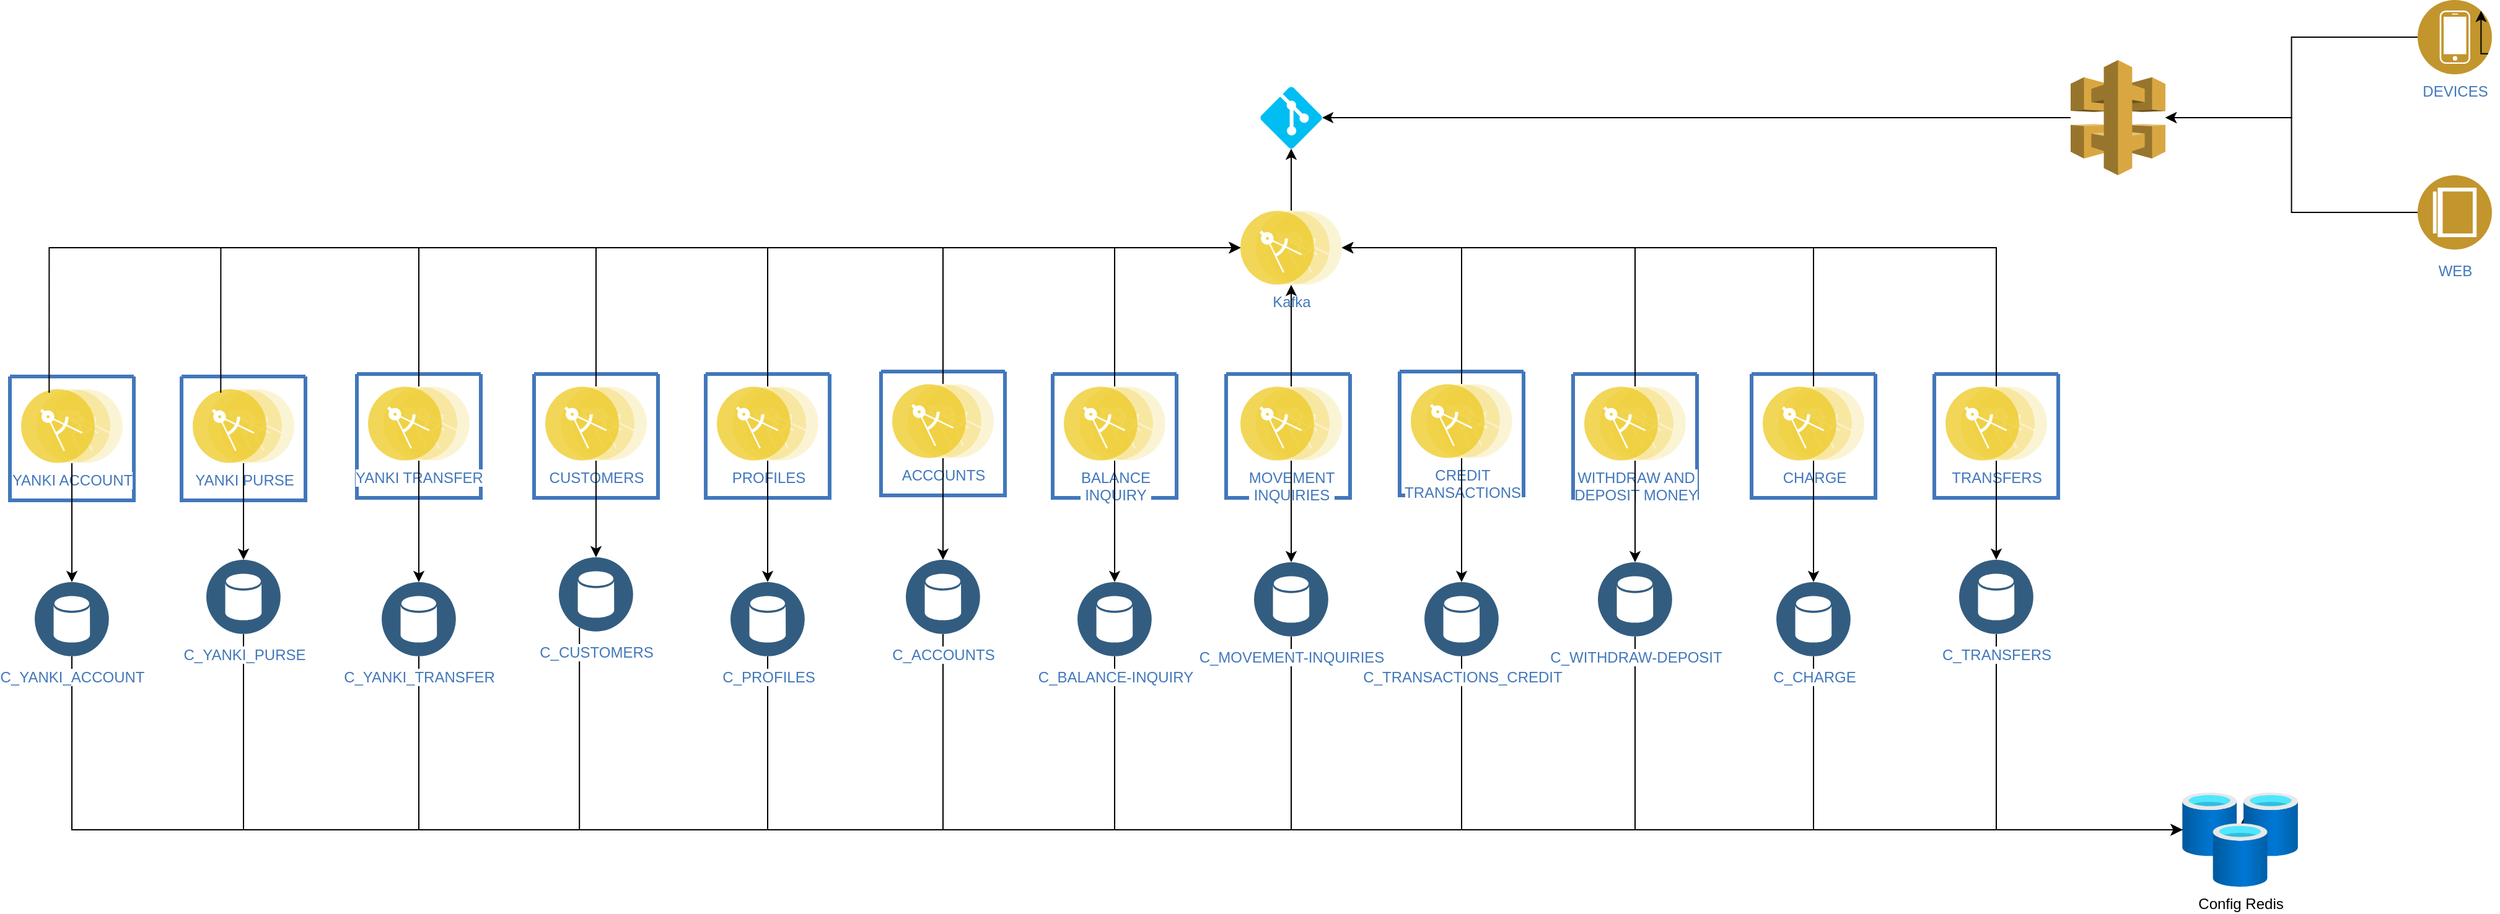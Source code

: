 <mxfile version="16.6.4" type="github"><diagram id="Ibir1PBFGr4VTLwPfgsz" name="Page-1"><mxGraphModel dx="2997" dy="1150" grid="1" gridSize="10" guides="1" tooltips="1" connect="1" arrows="1" fold="1" page="1" pageScale="1" pageWidth="827" pageHeight="1169" math="0" shadow="0"><root><mxCell id="0"/><mxCell id="1" parent="0"/><mxCell id="YFodK5tRQj8HDyV5Xvsf-118" value="" style="swimlane;shadow=0;strokeColor=#4277BB;fillColor=#ffffff;fontColor=#4277BB;align=right;startSize=0;collapsible=0;strokeWidth=3;" parent="1" vertex="1"><mxGeometry x="-180" y="362" width="100" height="100" as="geometry"/></mxCell><mxCell id="YFodK5tRQj8HDyV5Xvsf-119" value="CUSTOMERS" style="aspect=fixed;perimeter=ellipsePerimeter;html=1;align=center;shadow=0;dashed=0;image;image=img/lib/ibm/applications/microservice.svg;labelBackgroundColor=#ffffff;strokeColor=#666666;strokeWidth=3;fillColor=#C2952D;gradientColor=none;fontSize=12;fontColor=#4277BB;" parent="YFodK5tRQj8HDyV5Xvsf-118" vertex="1"><mxGeometry x="9" y="10" width="82" height="60" as="geometry"/></mxCell><mxCell id="YFodK5tRQj8HDyV5Xvsf-120" value="" style="swimlane;shadow=0;strokeColor=#4277BB;fillColor=#ffffff;fontColor=#4277BB;align=right;startSize=0;collapsible=0;strokeWidth=3;" parent="1" vertex="1"><mxGeometry x="-41.5" y="362" width="100" height="100" as="geometry"/></mxCell><mxCell id="YFodK5tRQj8HDyV5Xvsf-121" value="PROFILES" style="aspect=fixed;perimeter=ellipsePerimeter;html=1;align=center;shadow=0;dashed=0;image;image=img/lib/ibm/applications/microservice.svg;labelBackgroundColor=#ffffff;strokeColor=#666666;strokeWidth=3;fillColor=#C2952D;gradientColor=none;fontSize=12;fontColor=#4277BB;" parent="YFodK5tRQj8HDyV5Xvsf-120" vertex="1"><mxGeometry x="9" y="10" width="82" height="60" as="geometry"/></mxCell><mxCell id="YFodK5tRQj8HDyV5Xvsf-122" value="" style="swimlane;shadow=0;strokeColor=#4277BB;fillColor=#ffffff;fontColor=#4277BB;align=right;startSize=0;collapsible=0;strokeWidth=3;" parent="1" vertex="1"><mxGeometry x="802.5" y="362" width="100" height="100" as="geometry"/></mxCell><mxCell id="YFodK5tRQj8HDyV5Xvsf-123" value="CHARGE" style="aspect=fixed;perimeter=ellipsePerimeter;html=1;align=center;shadow=0;dashed=0;image;image=img/lib/ibm/applications/microservice.svg;labelBackgroundColor=#ffffff;strokeColor=#666666;strokeWidth=3;fillColor=#C2952D;gradientColor=none;fontSize=12;fontColor=#4277BB;" parent="YFodK5tRQj8HDyV5Xvsf-122" vertex="1"><mxGeometry x="9" y="10" width="82" height="60" as="geometry"/></mxCell><mxCell id="YFodK5tRQj8HDyV5Xvsf-152" style="edgeStyle=orthogonalEdgeStyle;rounded=0;orthogonalLoop=1;jettySize=auto;html=1;entryX=0.5;entryY=1;entryDx=0;entryDy=0;entryPerimeter=0;exitX=0.5;exitY=0;exitDx=0;exitDy=0;" parent="1" source="YFodK5tRQj8HDyV5Xvsf-124" target="YFodK5tRQj8HDyV5Xvsf-151" edge="1"><mxGeometry relative="1" as="geometry"/></mxCell><mxCell id="YFodK5tRQj8HDyV5Xvsf-124" value="Kafka&lt;br&gt;" style="aspect=fixed;perimeter=ellipsePerimeter;html=1;align=center;shadow=0;dashed=0;image;image=img/lib/ibm/applications/microservice.svg;labelBackgroundColor=#ffffff;strokeColor=#666666;strokeWidth=3;fillColor=#C2952D;gradientColor=none;fontSize=12;fontColor=#4277BB;" parent="1" vertex="1"><mxGeometry x="390" y="230" width="82" height="60" as="geometry"/></mxCell><mxCell id="YFodK5tRQj8HDyV5Xvsf-126" value="" style="swimlane;shadow=0;strokeColor=#4277BB;fillColor=#ffffff;fontColor=#4277BB;align=right;startSize=0;collapsible=0;strokeWidth=3;" parent="1" vertex="1"><mxGeometry x="238.5" y="362" width="100" height="100" as="geometry"/></mxCell><mxCell id="YFodK5tRQj8HDyV5Xvsf-127" value="BALANCE&lt;br&gt;INQUIRY" style="aspect=fixed;perimeter=ellipsePerimeter;html=1;align=center;shadow=0;dashed=0;image;image=img/lib/ibm/applications/microservice.svg;labelBackgroundColor=#ffffff;strokeColor=#666666;strokeWidth=3;fillColor=#C2952D;gradientColor=none;fontSize=12;fontColor=#4277BB;" parent="YFodK5tRQj8HDyV5Xvsf-126" vertex="1"><mxGeometry x="9" y="10" width="82" height="60" as="geometry"/></mxCell><mxCell id="YFodK5tRQj8HDyV5Xvsf-128" value="" style="swimlane;shadow=0;strokeColor=#4277BB;fillColor=#ffffff;fontColor=#4277BB;align=right;startSize=0;collapsible=0;strokeWidth=3;" parent="1" vertex="1"><mxGeometry x="658.5" y="362" width="100" height="100" as="geometry"/></mxCell><mxCell id="YFodK5tRQj8HDyV5Xvsf-129" value="WITHDRAW AND&lt;br&gt;DEPOSIT MONEY" style="aspect=fixed;perimeter=ellipsePerimeter;html=1;align=center;shadow=0;dashed=0;image;image=img/lib/ibm/applications/microservice.svg;labelBackgroundColor=#ffffff;strokeColor=#666666;strokeWidth=3;fillColor=#C2952D;gradientColor=none;fontSize=12;fontColor=#4277BB;" parent="YFodK5tRQj8HDyV5Xvsf-128" vertex="1"><mxGeometry x="9" y="10" width="82" height="60" as="geometry"/></mxCell><mxCell id="YFodK5tRQj8HDyV5Xvsf-132" style="edgeStyle=orthogonalEdgeStyle;rounded=0;orthogonalLoop=1;jettySize=auto;html=1;exitX=0.5;exitY=0;exitDx=0;exitDy=0;entryX=1;entryY=0.5;entryDx=0;entryDy=0;" parent="1" source="YFodK5tRQj8HDyV5Xvsf-129" target="YFodK5tRQj8HDyV5Xvsf-124" edge="1"><mxGeometry relative="1" as="geometry"/></mxCell><mxCell id="YFodK5tRQj8HDyV5Xvsf-133" style="edgeStyle=orthogonalEdgeStyle;rounded=0;orthogonalLoop=1;jettySize=auto;html=1;exitX=0.5;exitY=0;exitDx=0;exitDy=0;entryX=1;entryY=0.5;entryDx=0;entryDy=0;" parent="1" source="YFodK5tRQj8HDyV5Xvsf-123" target="YFodK5tRQj8HDyV5Xvsf-124" edge="1"><mxGeometry relative="1" as="geometry"/></mxCell><mxCell id="YFodK5tRQj8HDyV5Xvsf-134" value="" style="swimlane;shadow=0;strokeColor=#4277BB;fillColor=#ffffff;fontColor=#4277BB;align=right;startSize=0;collapsible=0;strokeWidth=3;" parent="1" vertex="1"><mxGeometry x="378.5" y="362" width="100" height="100" as="geometry"/></mxCell><mxCell id="YFodK5tRQj8HDyV5Xvsf-135" value="MOVEMENT&lt;br&gt;INQUIRIES" style="aspect=fixed;perimeter=ellipsePerimeter;html=1;align=center;shadow=0;dashed=0;image;image=img/lib/ibm/applications/microservice.svg;labelBackgroundColor=#ffffff;strokeColor=#666666;strokeWidth=3;fillColor=#C2952D;gradientColor=none;fontSize=12;fontColor=#4277BB;" parent="YFodK5tRQj8HDyV5Xvsf-134" vertex="1"><mxGeometry x="11.5" y="10" width="82" height="60" as="geometry"/></mxCell><mxCell id="YFodK5tRQj8HDyV5Xvsf-136" value="" style="swimlane;shadow=0;strokeColor=#4277BB;fillColor=#ffffff;fontColor=#4277BB;align=right;startSize=0;collapsible=0;strokeWidth=3;" parent="1" vertex="1"><mxGeometry x="518.5" y="360" width="100" height="100" as="geometry"/></mxCell><mxCell id="YFodK5tRQj8HDyV5Xvsf-137" value="CREDIT&lt;br&gt;TRANSACTIONS" style="aspect=fixed;perimeter=ellipsePerimeter;html=1;align=center;shadow=0;dashed=0;image;image=img/lib/ibm/applications/microservice.svg;labelBackgroundColor=#ffffff;strokeColor=#666666;strokeWidth=3;fillColor=#C2952D;gradientColor=none;fontSize=12;fontColor=#4277BB;" parent="YFodK5tRQj8HDyV5Xvsf-136" vertex="1"><mxGeometry x="9" y="10" width="82" height="60" as="geometry"/></mxCell><mxCell id="YFodK5tRQj8HDyV5Xvsf-139" style="edgeStyle=orthogonalEdgeStyle;rounded=0;orthogonalLoop=1;jettySize=auto;html=1;exitX=0.5;exitY=0;exitDx=0;exitDy=0;entryX=1;entryY=0.5;entryDx=0;entryDy=0;" parent="1" source="YFodK5tRQj8HDyV5Xvsf-137" target="YFodK5tRQj8HDyV5Xvsf-124" edge="1"><mxGeometry relative="1" as="geometry"/></mxCell><mxCell id="YFodK5tRQj8HDyV5Xvsf-140" value="" style="swimlane;shadow=0;strokeColor=#4277BB;fillColor=#ffffff;fontColor=#4277BB;align=right;startSize=0;collapsible=0;strokeWidth=3;" parent="1" vertex="1"><mxGeometry x="100" y="360" width="100" height="100" as="geometry"/></mxCell><mxCell id="YFodK5tRQj8HDyV5Xvsf-141" value="ACCOUNTS" style="aspect=fixed;perimeter=ellipsePerimeter;html=1;align=center;shadow=0;dashed=0;image;image=img/lib/ibm/applications/microservice.svg;labelBackgroundColor=#ffffff;strokeColor=#666666;strokeWidth=3;fillColor=#C2952D;gradientColor=none;fontSize=12;fontColor=#4277BB;" parent="YFodK5tRQj8HDyV5Xvsf-140" vertex="1"><mxGeometry x="9" y="10" width="82" height="60" as="geometry"/></mxCell><mxCell id="YFodK5tRQj8HDyV5Xvsf-145" style="edgeStyle=orthogonalEdgeStyle;rounded=0;orthogonalLoop=1;jettySize=auto;html=1;" parent="1" source="YFodK5tRQj8HDyV5Xvsf-135" target="YFodK5tRQj8HDyV5Xvsf-124" edge="1"><mxGeometry relative="1" as="geometry"/></mxCell><mxCell id="YFodK5tRQj8HDyV5Xvsf-146" style="edgeStyle=orthogonalEdgeStyle;rounded=0;orthogonalLoop=1;jettySize=auto;html=1;exitX=0.5;exitY=0;exitDx=0;exitDy=0;entryX=0;entryY=0.5;entryDx=0;entryDy=0;" parent="1" source="YFodK5tRQj8HDyV5Xvsf-127" target="YFodK5tRQj8HDyV5Xvsf-124" edge="1"><mxGeometry relative="1" as="geometry"><mxPoint x="360" y="290" as="targetPoint"/></mxGeometry></mxCell><mxCell id="YFodK5tRQj8HDyV5Xvsf-147" style="edgeStyle=orthogonalEdgeStyle;rounded=0;orthogonalLoop=1;jettySize=auto;html=1;exitX=0.5;exitY=0;exitDx=0;exitDy=0;entryX=0;entryY=0.5;entryDx=0;entryDy=0;" parent="1" source="YFodK5tRQj8HDyV5Xvsf-141" target="YFodK5tRQj8HDyV5Xvsf-124" edge="1"><mxGeometry relative="1" as="geometry"/></mxCell><mxCell id="YFodK5tRQj8HDyV5Xvsf-149" style="edgeStyle=orthogonalEdgeStyle;rounded=0;orthogonalLoop=1;jettySize=auto;html=1;entryX=0;entryY=0.5;entryDx=0;entryDy=0;exitX=0.5;exitY=0;exitDx=0;exitDy=0;" parent="1" source="YFodK5tRQj8HDyV5Xvsf-119" target="YFodK5tRQj8HDyV5Xvsf-124" edge="1"><mxGeometry relative="1" as="geometry"/></mxCell><mxCell id="YFodK5tRQj8HDyV5Xvsf-150" style="edgeStyle=orthogonalEdgeStyle;rounded=0;orthogonalLoop=1;jettySize=auto;html=1;exitX=0.5;exitY=0;exitDx=0;exitDy=0;entryX=0;entryY=0.5;entryDx=0;entryDy=0;" parent="1" source="YFodK5tRQj8HDyV5Xvsf-121" target="YFodK5tRQj8HDyV5Xvsf-124" edge="1"><mxGeometry relative="1" as="geometry"/></mxCell><mxCell id="YFodK5tRQj8HDyV5Xvsf-151" value="" style="verticalLabelPosition=bottom;html=1;verticalAlign=top;align=center;strokeColor=none;fillColor=#00BEF2;shape=mxgraph.azure.git_repository;" parent="1" vertex="1"><mxGeometry x="406" y="130" width="50" height="50" as="geometry"/></mxCell><mxCell id="daTarQNfzKofjgiAqkHr-32" style="edgeStyle=orthogonalEdgeStyle;rounded=0;orthogonalLoop=1;jettySize=auto;html=1;exitX=0.25;exitY=1;exitDx=0;exitDy=0;" edge="1" parent="1" source="YFodK5tRQj8HDyV5Xvsf-153" target="daTarQNfzKofjgiAqkHr-27"><mxGeometry relative="1" as="geometry"><Array as="points"><mxPoint x="-143" y="730"/></Array></mxGeometry></mxCell><mxCell id="YFodK5tRQj8HDyV5Xvsf-153" value="C_CUSTOMERS" style="aspect=fixed;perimeter=ellipsePerimeter;html=1;align=center;shadow=0;dashed=0;fontColor=#4277BB;labelBackgroundColor=#ffffff;fontSize=12;spacingTop=3;image;image=img/lib/ibm/data/data_services.svg;" parent="1" vertex="1"><mxGeometry x="-160" y="510" width="60" height="60" as="geometry"/></mxCell><mxCell id="daTarQNfzKofjgiAqkHr-33" style="edgeStyle=orthogonalEdgeStyle;rounded=0;orthogonalLoop=1;jettySize=auto;html=1;exitX=0.5;exitY=1;exitDx=0;exitDy=0;" edge="1" parent="1" source="YFodK5tRQj8HDyV5Xvsf-154" target="daTarQNfzKofjgiAqkHr-27"><mxGeometry relative="1" as="geometry"><Array as="points"><mxPoint x="9" y="730"/></Array></mxGeometry></mxCell><mxCell id="YFodK5tRQj8HDyV5Xvsf-154" value="C_PROFILES" style="aspect=fixed;perimeter=ellipsePerimeter;html=1;align=center;shadow=0;dashed=0;fontColor=#4277BB;labelBackgroundColor=#ffffff;fontSize=12;spacingTop=3;image;image=img/lib/ibm/data/data_services.svg;" parent="1" vertex="1"><mxGeometry x="-21.5" y="530" width="60" height="60" as="geometry"/></mxCell><mxCell id="daTarQNfzKofjgiAqkHr-39" style="edgeStyle=orthogonalEdgeStyle;rounded=0;orthogonalLoop=1;jettySize=auto;html=1;exitX=0.5;exitY=1;exitDx=0;exitDy=0;" edge="1" parent="1" source="YFodK5tRQj8HDyV5Xvsf-155" target="daTarQNfzKofjgiAqkHr-27"><mxGeometry relative="1" as="geometry"><Array as="points"><mxPoint x="853" y="730"/></Array></mxGeometry></mxCell><mxCell id="YFodK5tRQj8HDyV5Xvsf-155" value="C_CHARGE" style="aspect=fixed;perimeter=ellipsePerimeter;html=1;align=center;shadow=0;dashed=0;fontColor=#4277BB;labelBackgroundColor=#ffffff;fontSize=12;spacingTop=3;image;image=img/lib/ibm/data/data_services.svg;" parent="1" vertex="1"><mxGeometry x="822.5" y="530" width="60" height="60" as="geometry"/></mxCell><mxCell id="daTarQNfzKofjgiAqkHr-35" style="edgeStyle=orthogonalEdgeStyle;rounded=0;orthogonalLoop=1;jettySize=auto;html=1;" edge="1" parent="1" source="YFodK5tRQj8HDyV5Xvsf-156" target="daTarQNfzKofjgiAqkHr-27"><mxGeometry relative="1" as="geometry"><Array as="points"><mxPoint x="289" y="730"/></Array></mxGeometry></mxCell><mxCell id="YFodK5tRQj8HDyV5Xvsf-156" value="C_BALANCE-INQUIRY" style="aspect=fixed;perimeter=ellipsePerimeter;html=1;align=center;shadow=0;dashed=0;fontColor=#4277BB;labelBackgroundColor=#ffffff;fontSize=12;spacingTop=3;image;image=img/lib/ibm/data/data_services.svg;" parent="1" vertex="1"><mxGeometry x="258.5" y="530" width="60" height="60" as="geometry"/></mxCell><mxCell id="daTarQNfzKofjgiAqkHr-36" style="edgeStyle=orthogonalEdgeStyle;rounded=0;orthogonalLoop=1;jettySize=auto;html=1;" edge="1" parent="1" source="YFodK5tRQj8HDyV5Xvsf-158" target="daTarQNfzKofjgiAqkHr-27"><mxGeometry relative="1" as="geometry"><Array as="points"><mxPoint x="431" y="730"/></Array></mxGeometry></mxCell><mxCell id="YFodK5tRQj8HDyV5Xvsf-158" value="C_MOVEMENT-INQUIRIES" style="aspect=fixed;perimeter=ellipsePerimeter;html=1;align=center;shadow=0;dashed=0;fontColor=#4277BB;labelBackgroundColor=#ffffff;fontSize=12;spacingTop=3;image;image=img/lib/ibm/data/data_services.svg;" parent="1" vertex="1"><mxGeometry x="401" y="514" width="60" height="60" as="geometry"/></mxCell><mxCell id="daTarQNfzKofjgiAqkHr-37" style="edgeStyle=orthogonalEdgeStyle;rounded=0;orthogonalLoop=1;jettySize=auto;html=1;exitX=0.5;exitY=0;exitDx=0;exitDy=0;" edge="1" parent="1" source="YFodK5tRQj8HDyV5Xvsf-159" target="daTarQNfzKofjgiAqkHr-27"><mxGeometry relative="1" as="geometry"><Array as="points"><mxPoint x="569" y="730"/></Array></mxGeometry></mxCell><mxCell id="YFodK5tRQj8HDyV5Xvsf-159" value="C_TRANSACTIONS_CREDIT" style="aspect=fixed;perimeter=ellipsePerimeter;html=1;align=center;shadow=0;dashed=0;fontColor=#4277BB;labelBackgroundColor=#ffffff;fontSize=12;spacingTop=3;image;image=img/lib/ibm/data/data_services.svg;" parent="1" vertex="1"><mxGeometry x="538.5" y="530" width="60" height="60" as="geometry"/></mxCell><mxCell id="daTarQNfzKofjgiAqkHr-34" style="edgeStyle=orthogonalEdgeStyle;rounded=0;orthogonalLoop=1;jettySize=auto;html=1;exitX=0.5;exitY=1;exitDx=0;exitDy=0;" edge="1" parent="1" source="YFodK5tRQj8HDyV5Xvsf-160" target="daTarQNfzKofjgiAqkHr-27"><mxGeometry relative="1" as="geometry"><Array as="points"><mxPoint x="150" y="730"/></Array></mxGeometry></mxCell><mxCell id="YFodK5tRQj8HDyV5Xvsf-160" value="C_ACCOUNTS" style="aspect=fixed;perimeter=ellipsePerimeter;html=1;align=center;shadow=0;dashed=0;fontColor=#4277BB;labelBackgroundColor=#ffffff;fontSize=12;spacingTop=3;image;image=img/lib/ibm/data/data_services.svg;" parent="1" vertex="1"><mxGeometry x="120" y="512" width="60" height="60" as="geometry"/></mxCell><mxCell id="YFodK5tRQj8HDyV5Xvsf-161" style="edgeStyle=orthogonalEdgeStyle;rounded=0;orthogonalLoop=1;jettySize=auto;html=1;" parent="1" source="YFodK5tRQj8HDyV5Xvsf-141" target="YFodK5tRQj8HDyV5Xvsf-160" edge="1"><mxGeometry relative="1" as="geometry"/></mxCell><mxCell id="YFodK5tRQj8HDyV5Xvsf-162" style="edgeStyle=orthogonalEdgeStyle;rounded=0;orthogonalLoop=1;jettySize=auto;html=1;exitX=0.5;exitY=1;exitDx=0;exitDy=0;" parent="1" source="YFodK5tRQj8HDyV5Xvsf-119" target="YFodK5tRQj8HDyV5Xvsf-153" edge="1"><mxGeometry relative="1" as="geometry"/></mxCell><mxCell id="YFodK5tRQj8HDyV5Xvsf-163" style="edgeStyle=orthogonalEdgeStyle;rounded=0;orthogonalLoop=1;jettySize=auto;html=1;exitX=0.5;exitY=1;exitDx=0;exitDy=0;" parent="1" source="YFodK5tRQj8HDyV5Xvsf-121" target="YFodK5tRQj8HDyV5Xvsf-154" edge="1"><mxGeometry relative="1" as="geometry"/></mxCell><mxCell id="YFodK5tRQj8HDyV5Xvsf-164" style="edgeStyle=orthogonalEdgeStyle;rounded=0;orthogonalLoop=1;jettySize=auto;html=1;exitX=0.5;exitY=1;exitDx=0;exitDy=0;" parent="1" source="YFodK5tRQj8HDyV5Xvsf-127" target="YFodK5tRQj8HDyV5Xvsf-156" edge="1"><mxGeometry relative="1" as="geometry"/></mxCell><mxCell id="YFodK5tRQj8HDyV5Xvsf-165" style="edgeStyle=orthogonalEdgeStyle;rounded=0;orthogonalLoop=1;jettySize=auto;html=1;exitX=0.5;exitY=1;exitDx=0;exitDy=0;" parent="1" source="YFodK5tRQj8HDyV5Xvsf-135" target="YFodK5tRQj8HDyV5Xvsf-158" edge="1"><mxGeometry relative="1" as="geometry"/></mxCell><mxCell id="YFodK5tRQj8HDyV5Xvsf-166" style="edgeStyle=orthogonalEdgeStyle;rounded=0;orthogonalLoop=1;jettySize=auto;html=1;exitX=0.5;exitY=1;exitDx=0;exitDy=0;" parent="1" source="YFodK5tRQj8HDyV5Xvsf-137" target="YFodK5tRQj8HDyV5Xvsf-159" edge="1"><mxGeometry relative="1" as="geometry"/></mxCell><mxCell id="YFodK5tRQj8HDyV5Xvsf-167" style="edgeStyle=orthogonalEdgeStyle;rounded=0;orthogonalLoop=1;jettySize=auto;html=1;exitX=0.5;exitY=1;exitDx=0;exitDy=0;" parent="1" source="YFodK5tRQj8HDyV5Xvsf-129" target="daTarQNfzKofjgiAqkHr-21" edge="1"><mxGeometry relative="1" as="geometry"><mxPoint x="708.5" y="514.0" as="targetPoint"/></mxGeometry></mxCell><mxCell id="YFodK5tRQj8HDyV5Xvsf-168" style="edgeStyle=orthogonalEdgeStyle;rounded=0;orthogonalLoop=1;jettySize=auto;html=1;exitX=0.5;exitY=1;exitDx=0;exitDy=0;" parent="1" source="YFodK5tRQj8HDyV5Xvsf-123" target="YFodK5tRQj8HDyV5Xvsf-155" edge="1"><mxGeometry relative="1" as="geometry"/></mxCell><mxCell id="daTarQNfzKofjgiAqkHr-16" style="edgeStyle=orthogonalEdgeStyle;rounded=0;orthogonalLoop=1;jettySize=auto;html=1;entryX=1;entryY=0.5;entryDx=0;entryDy=0;entryPerimeter=0;" edge="1" parent="1" source="YFodK5tRQj8HDyV5Xvsf-169" target="YFodK5tRQj8HDyV5Xvsf-151"><mxGeometry relative="1" as="geometry"/></mxCell><mxCell id="YFodK5tRQj8HDyV5Xvsf-169" value="" style="outlineConnect=0;dashed=0;verticalLabelPosition=bottom;verticalAlign=top;align=center;html=1;shape=mxgraph.aws3.api_gateway;fillColor=#D9A741;gradientColor=none;" parent="1" vertex="1"><mxGeometry x="1060" y="108.5" width="76.5" height="93" as="geometry"/></mxCell><mxCell id="YFodK5tRQj8HDyV5Xvsf-172" style="edgeStyle=orthogonalEdgeStyle;rounded=0;orthogonalLoop=1;jettySize=auto;html=1;" parent="1" source="YFodK5tRQj8HDyV5Xvsf-170" target="YFodK5tRQj8HDyV5Xvsf-169" edge="1"><mxGeometry relative="1" as="geometry"/></mxCell><mxCell id="YFodK5tRQj8HDyV5Xvsf-170" value="DEVICES" style="aspect=fixed;perimeter=ellipsePerimeter;html=1;align=center;shadow=0;dashed=0;image;image=img/lib/ibm/users/device.svg;labelBackgroundColor=#ffffff;strokeColor=#666666;strokeWidth=3;fillColor=#C2952D;gradientColor=none;fontSize=12;fontColor=#4277BB;" parent="1" vertex="1"><mxGeometry x="1340" y="60" width="60" height="60" as="geometry"/></mxCell><mxCell id="YFodK5tRQj8HDyV5Xvsf-173" style="edgeStyle=orthogonalEdgeStyle;rounded=0;orthogonalLoop=1;jettySize=auto;html=1;" parent="1" source="YFodK5tRQj8HDyV5Xvsf-171" target="YFodK5tRQj8HDyV5Xvsf-169" edge="1"><mxGeometry relative="1" as="geometry"/></mxCell><mxCell id="YFodK5tRQj8HDyV5Xvsf-171" value="WEB" style="aspect=fixed;perimeter=ellipsePerimeter;html=1;align=center;shadow=0;dashed=0;fontColor=#4277BB;labelBackgroundColor=#ffffff;fontSize=12;spacingTop=3;image;image=img/lib/ibm/users/browser.svg;direction=south;" parent="1" vertex="1"><mxGeometry x="1340" y="201.5" width="60" height="60" as="geometry"/></mxCell><mxCell id="YFodK5tRQj8HDyV5Xvsf-174" style="edgeStyle=orthogonalEdgeStyle;rounded=0;orthogonalLoop=1;jettySize=auto;html=1;exitX=1;exitY=0.75;exitDx=0;exitDy=0;entryX=1;entryY=0;entryDx=0;entryDy=0;" parent="1" source="YFodK5tRQj8HDyV5Xvsf-170" target="YFodK5tRQj8HDyV5Xvsf-170" edge="1"><mxGeometry relative="1" as="geometry"/></mxCell><mxCell id="tdCEXA9Ewpyl4jNjPLSi-1" value="" style="swimlane;shadow=0;strokeColor=#4277BB;fillColor=#ffffff;fontColor=#4277BB;align=right;startSize=0;collapsible=0;strokeWidth=3;" parent="1" vertex="1"><mxGeometry x="950" y="362" width="100" height="100" as="geometry"/></mxCell><mxCell id="tdCEXA9Ewpyl4jNjPLSi-2" value="TRANSFERS" style="aspect=fixed;perimeter=ellipsePerimeter;html=1;align=center;shadow=0;dashed=0;image;image=img/lib/ibm/applications/microservice.svg;labelBackgroundColor=#ffffff;strokeColor=#666666;strokeWidth=3;fillColor=#C2952D;gradientColor=none;fontSize=12;fontColor=#4277BB;" parent="tdCEXA9Ewpyl4jNjPLSi-1" vertex="1"><mxGeometry x="9" y="10" width="82" height="60" as="geometry"/></mxCell><mxCell id="daTarQNfzKofjgiAqkHr-40" style="edgeStyle=orthogonalEdgeStyle;rounded=0;orthogonalLoop=1;jettySize=auto;html=1;exitX=0.5;exitY=1;exitDx=0;exitDy=0;" edge="1" parent="1" source="tdCEXA9Ewpyl4jNjPLSi-3" target="daTarQNfzKofjgiAqkHr-27"><mxGeometry relative="1" as="geometry"><Array as="points"><mxPoint x="1000" y="730"/></Array></mxGeometry></mxCell><mxCell id="tdCEXA9Ewpyl4jNjPLSi-3" value="C_TRANSFERS" style="aspect=fixed;perimeter=ellipsePerimeter;html=1;align=center;shadow=0;dashed=0;fontColor=#4277BB;labelBackgroundColor=#ffffff;fontSize=12;spacingTop=3;image;image=img/lib/ibm/data/data_services.svg;" parent="1" vertex="1"><mxGeometry x="970" y="512" width="60" height="60" as="geometry"/></mxCell><mxCell id="tdCEXA9Ewpyl4jNjPLSi-4" style="edgeStyle=orthogonalEdgeStyle;rounded=0;orthogonalLoop=1;jettySize=auto;html=1;exitX=0.5;exitY=1;exitDx=0;exitDy=0;" parent="1" source="tdCEXA9Ewpyl4jNjPLSi-2" target="tdCEXA9Ewpyl4jNjPLSi-3" edge="1"><mxGeometry relative="1" as="geometry"/></mxCell><mxCell id="tdCEXA9Ewpyl4jNjPLSi-5" style="edgeStyle=orthogonalEdgeStyle;rounded=0;orthogonalLoop=1;jettySize=auto;html=1;exitX=0.5;exitY=0;exitDx=0;exitDy=0;entryX=1;entryY=0.5;entryDx=0;entryDy=0;" parent="1" source="tdCEXA9Ewpyl4jNjPLSi-2" target="YFodK5tRQj8HDyV5Xvsf-124" edge="1"><mxGeometry relative="1" as="geometry"/></mxCell><mxCell id="daTarQNfzKofjgiAqkHr-1" value="" style="swimlane;shadow=0;strokeColor=#4277BB;fillColor=#ffffff;fontColor=#4277BB;align=right;startSize=0;collapsible=0;strokeWidth=3;" vertex="1" parent="1"><mxGeometry x="-603" y="364" width="100" height="100" as="geometry"/></mxCell><mxCell id="daTarQNfzKofjgiAqkHr-2" value="YANKI ACCOUNT" style="aspect=fixed;perimeter=ellipsePerimeter;html=1;align=center;shadow=0;dashed=0;image;image=img/lib/ibm/applications/microservice.svg;labelBackgroundColor=#ffffff;strokeColor=#666666;strokeWidth=3;fillColor=#C2952D;gradientColor=none;fontSize=12;fontColor=#4277BB;" vertex="1" parent="daTarQNfzKofjgiAqkHr-1"><mxGeometry x="9" y="10" width="82" height="60" as="geometry"/></mxCell><mxCell id="daTarQNfzKofjgiAqkHr-3" value="" style="swimlane;shadow=0;strokeColor=#4277BB;fillColor=#ffffff;fontColor=#4277BB;align=right;startSize=0;collapsible=0;strokeWidth=3;" vertex="1" parent="1"><mxGeometry x="-464.5" y="364" width="100" height="100" as="geometry"/></mxCell><mxCell id="daTarQNfzKofjgiAqkHr-4" value="YANKI PURSE" style="aspect=fixed;perimeter=ellipsePerimeter;html=1;align=center;shadow=0;dashed=0;image;image=img/lib/ibm/applications/microservice.svg;labelBackgroundColor=#ffffff;strokeColor=#666666;strokeWidth=3;fillColor=#C2952D;gradientColor=none;fontSize=12;fontColor=#4277BB;" vertex="1" parent="daTarQNfzKofjgiAqkHr-3"><mxGeometry x="9" y="10" width="82" height="60" as="geometry"/></mxCell><mxCell id="daTarQNfzKofjgiAqkHr-5" value="" style="swimlane;shadow=0;strokeColor=#4277BB;fillColor=#ffffff;fontColor=#4277BB;align=right;startSize=0;collapsible=0;strokeWidth=3;" vertex="1" parent="1"><mxGeometry x="-323" y="362" width="100" height="100" as="geometry"/></mxCell><mxCell id="daTarQNfzKofjgiAqkHr-6" value="YANKI TRANSFER" style="aspect=fixed;perimeter=ellipsePerimeter;html=1;align=center;shadow=0;dashed=0;image;image=img/lib/ibm/applications/microservice.svg;labelBackgroundColor=#ffffff;strokeColor=#666666;strokeWidth=3;fillColor=#C2952D;gradientColor=none;fontSize=12;fontColor=#4277BB;" vertex="1" parent="daTarQNfzKofjgiAqkHr-5"><mxGeometry x="9" y="10" width="82" height="60" as="geometry"/></mxCell><mxCell id="daTarQNfzKofjgiAqkHr-29" style="edgeStyle=orthogonalEdgeStyle;rounded=0;orthogonalLoop=1;jettySize=auto;html=1;exitX=0.5;exitY=1;exitDx=0;exitDy=0;" edge="1" parent="1" source="daTarQNfzKofjgiAqkHr-7" target="daTarQNfzKofjgiAqkHr-27"><mxGeometry relative="1" as="geometry"><Array as="points"><mxPoint x="-553" y="730"/></Array></mxGeometry></mxCell><mxCell id="daTarQNfzKofjgiAqkHr-7" value="C_YANKI_ACCOUNT" style="aspect=fixed;perimeter=ellipsePerimeter;html=1;align=center;shadow=0;dashed=0;fontColor=#4277BB;labelBackgroundColor=#ffffff;fontSize=12;spacingTop=3;image;image=img/lib/ibm/data/data_services.svg;" vertex="1" parent="1"><mxGeometry x="-583" y="530" width="60" height="60" as="geometry"/></mxCell><mxCell id="daTarQNfzKofjgiAqkHr-30" style="edgeStyle=orthogonalEdgeStyle;rounded=0;orthogonalLoop=1;jettySize=auto;html=1;entryX=0.535;entryY=0.263;entryDx=0;entryDy=0;entryPerimeter=0;" edge="1" parent="1" source="daTarQNfzKofjgiAqkHr-8" target="daTarQNfzKofjgiAqkHr-27"><mxGeometry relative="1" as="geometry"><Array as="points"><mxPoint x="-414" y="730"/><mxPoint x="1200" y="730"/></Array></mxGeometry></mxCell><mxCell id="daTarQNfzKofjgiAqkHr-8" value="C_YANKI_PURSE" style="aspect=fixed;perimeter=ellipsePerimeter;html=1;align=center;shadow=0;dashed=0;fontColor=#4277BB;labelBackgroundColor=#ffffff;fontSize=12;spacingTop=3;image;image=img/lib/ibm/data/data_services.svg;" vertex="1" parent="1"><mxGeometry x="-444.5" y="512" width="60" height="60" as="geometry"/></mxCell><mxCell id="daTarQNfzKofjgiAqkHr-31" style="edgeStyle=orthogonalEdgeStyle;rounded=0;orthogonalLoop=1;jettySize=auto;html=1;" edge="1" parent="1" source="daTarQNfzKofjgiAqkHr-9" target="daTarQNfzKofjgiAqkHr-27"><mxGeometry relative="1" as="geometry"><Array as="points"><mxPoint x="-273" y="730"/></Array></mxGeometry></mxCell><mxCell id="daTarQNfzKofjgiAqkHr-9" value="C_YANKI_TRANSFER" style="aspect=fixed;perimeter=ellipsePerimeter;html=1;align=center;shadow=0;dashed=0;fontColor=#4277BB;labelBackgroundColor=#ffffff;fontSize=12;spacingTop=3;image;image=img/lib/ibm/data/data_services.svg;" vertex="1" parent="1"><mxGeometry x="-303" y="530" width="60" height="60" as="geometry"/></mxCell><mxCell id="daTarQNfzKofjgiAqkHr-10" style="edgeStyle=orthogonalEdgeStyle;rounded=0;orthogonalLoop=1;jettySize=auto;html=1;" edge="1" parent="1" source="daTarQNfzKofjgiAqkHr-6" target="daTarQNfzKofjgiAqkHr-9"><mxGeometry relative="1" as="geometry"/></mxCell><mxCell id="daTarQNfzKofjgiAqkHr-11" style="edgeStyle=orthogonalEdgeStyle;rounded=0;orthogonalLoop=1;jettySize=auto;html=1;exitX=0.5;exitY=1;exitDx=0;exitDy=0;" edge="1" parent="1" source="daTarQNfzKofjgiAqkHr-2" target="daTarQNfzKofjgiAqkHr-7"><mxGeometry relative="1" as="geometry"/></mxCell><mxCell id="daTarQNfzKofjgiAqkHr-12" style="edgeStyle=orthogonalEdgeStyle;rounded=0;orthogonalLoop=1;jettySize=auto;html=1;exitX=0.5;exitY=1;exitDx=0;exitDy=0;" edge="1" parent="1" source="daTarQNfzKofjgiAqkHr-4" target="daTarQNfzKofjgiAqkHr-8"><mxGeometry relative="1" as="geometry"/></mxCell><mxCell id="daTarQNfzKofjgiAqkHr-17" style="edgeStyle=orthogonalEdgeStyle;rounded=0;orthogonalLoop=1;jettySize=auto;html=1;exitX=0.25;exitY=0;exitDx=0;exitDy=0;entryX=0;entryY=0.5;entryDx=0;entryDy=0;" edge="1" parent="1" source="daTarQNfzKofjgiAqkHr-2" target="YFodK5tRQj8HDyV5Xvsf-124"><mxGeometry relative="1" as="geometry"><Array as="points"><mxPoint x="-571" y="260"/></Array></mxGeometry></mxCell><mxCell id="daTarQNfzKofjgiAqkHr-18" style="edgeStyle=orthogonalEdgeStyle;rounded=0;orthogonalLoop=1;jettySize=auto;html=1;exitX=0.25;exitY=0;exitDx=0;exitDy=0;entryX=0;entryY=0.5;entryDx=0;entryDy=0;" edge="1" parent="1" source="daTarQNfzKofjgiAqkHr-4" target="YFodK5tRQj8HDyV5Xvsf-124"><mxGeometry relative="1" as="geometry"><Array as="points"><mxPoint x="-432" y="260"/></Array></mxGeometry></mxCell><mxCell id="daTarQNfzKofjgiAqkHr-19" style="edgeStyle=orthogonalEdgeStyle;rounded=0;orthogonalLoop=1;jettySize=auto;html=1;exitX=0.5;exitY=0;exitDx=0;exitDy=0;entryX=0;entryY=0.5;entryDx=0;entryDy=0;" edge="1" parent="1" source="daTarQNfzKofjgiAqkHr-6" target="YFodK5tRQj8HDyV5Xvsf-124"><mxGeometry relative="1" as="geometry"/></mxCell><mxCell id="daTarQNfzKofjgiAqkHr-38" style="edgeStyle=orthogonalEdgeStyle;rounded=0;orthogonalLoop=1;jettySize=auto;html=1;" edge="1" parent="1" source="daTarQNfzKofjgiAqkHr-21" target="daTarQNfzKofjgiAqkHr-27"><mxGeometry relative="1" as="geometry"><Array as="points"><mxPoint x="709" y="730"/></Array></mxGeometry></mxCell><mxCell id="daTarQNfzKofjgiAqkHr-21" value="C_WITHDRAW-DEPOSIT" style="aspect=fixed;perimeter=ellipsePerimeter;html=1;align=center;shadow=0;dashed=0;fontColor=#4277BB;labelBackgroundColor=#ffffff;fontSize=12;spacingTop=3;image;image=img/lib/ibm/data/data_services.svg;" vertex="1" parent="1"><mxGeometry x="678.5" y="514" width="60" height="60" as="geometry"/></mxCell><mxCell id="daTarQNfzKofjgiAqkHr-27" value="Config Redis" style="aspect=fixed;html=1;points=[];align=center;image;fontSize=12;image=img/lib/azure2/databases/Cache_Redis.svg;" vertex="1" parent="1"><mxGeometry x="1150" y="700" width="93.54" height="76" as="geometry"/></mxCell></root></mxGraphModel></diagram></mxfile>